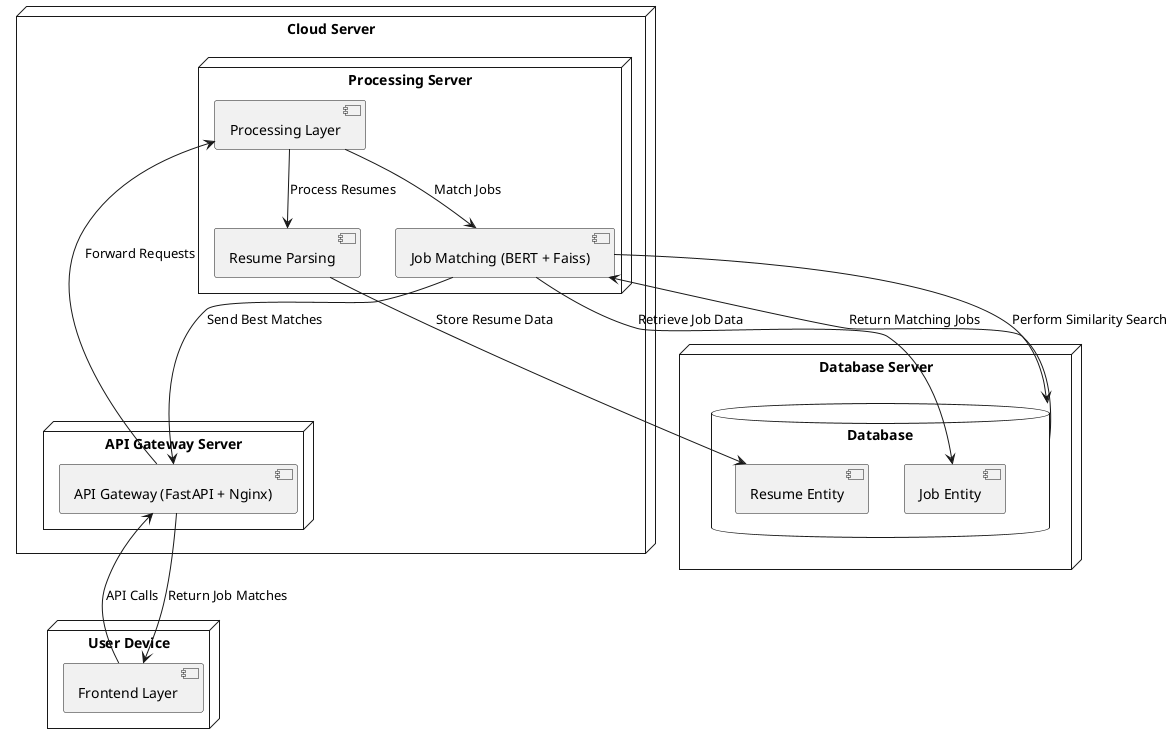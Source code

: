 @startuml Deployment

' Deployment diagram for resume processing and job matching system

node "User Device" {
    [Frontend Layer]
}

node "Cloud Server" {
    node "API Gateway Server" {
        [API Gateway (FastAPI + Nginx)]
    }
    node "Processing Server" {
        [Processing Layer]
        [Resume Parsing]
        [Job Matching (BERT + Faiss)]
    }
}

node "Database Server" {
    database "Database" {
        [Resume Entity]
        [Job Entity]
    }
}

' Connections
[Frontend Layer] --> [API Gateway (FastAPI + Nginx)] : API Calls
[API Gateway (FastAPI + Nginx)] --> [Processing Layer] : Forward Requests
[Processing Layer] --> [Resume Parsing] : Process Resumes
[Processing Layer] --> [Job Matching (BERT + Faiss)] : Match Jobs
[Resume Parsing] --> [Resume Entity] : Store Resume Data
[Job Matching (BERT + Faiss)] --> [Job Entity] : Retrieve Job Data
[Job Matching (BERT + Faiss)] --> [Database] : Perform Similarity Search
[Database] --> [Job Matching (BERT + Faiss)] : Return Matching Jobs
[Job Matching (BERT + Faiss)] --> [API Gateway (FastAPI + Nginx)] : Send Best Matches
[API Gateway (FastAPI + Nginx)] --> [Frontend Layer] : Return Job Matches

@enduml

